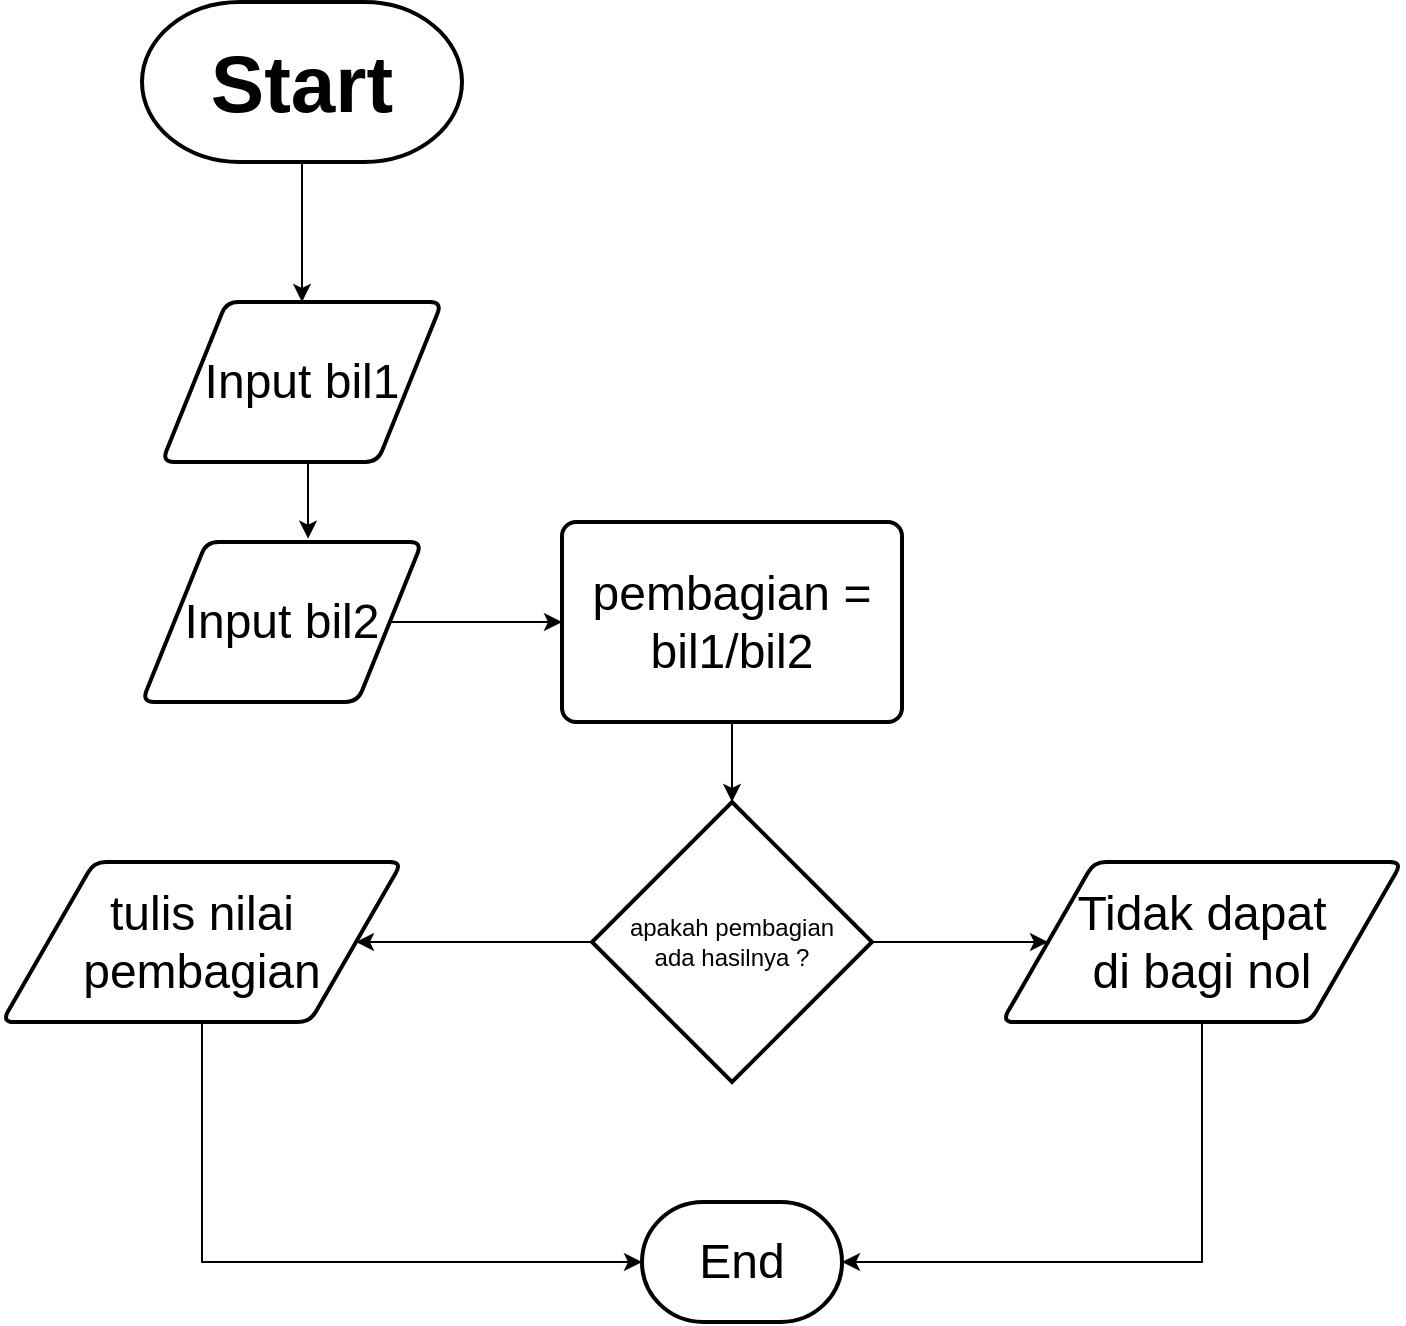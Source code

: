 <mxfile version="13.7.7" type="github">
  <diagram id="oz5weRvFCRklSf2JF1Bt" name="LKM PD4">
    <mxGraphModel dx="543" dy="775" grid="1" gridSize="10" guides="1" tooltips="1" connect="1" arrows="1" fold="1" page="1" pageScale="1" pageWidth="850" pageHeight="1100" math="0" shadow="0">
      <root>
        <mxCell id="0" />
        <mxCell id="1" parent="0" />
        <mxCell id="8O-H2GcqhOEYB3syv0Sq-9" style="edgeStyle=orthogonalEdgeStyle;rounded=0;orthogonalLoop=1;jettySize=auto;html=1;exitX=0.5;exitY=1;exitDx=0;exitDy=0;exitPerimeter=0;entryX=0.5;entryY=0;entryDx=0;entryDy=0;" edge="1" parent="1" source="8O-H2GcqhOEYB3syv0Sq-7" target="8O-H2GcqhOEYB3syv0Sq-8">
          <mxGeometry relative="1" as="geometry" />
        </mxCell>
        <mxCell id="8O-H2GcqhOEYB3syv0Sq-7" value="&lt;b&gt;&lt;font style=&quot;font-size: 40px&quot;&gt;Start&lt;/font&gt;&lt;/b&gt;" style="strokeWidth=2;html=1;shape=mxgraph.flowchart.terminator;whiteSpace=wrap;" vertex="1" parent="1">
          <mxGeometry x="160" y="80" width="160" height="80" as="geometry" />
        </mxCell>
        <mxCell id="8O-H2GcqhOEYB3syv0Sq-11" style="edgeStyle=orthogonalEdgeStyle;rounded=0;orthogonalLoop=1;jettySize=auto;html=1;exitX=0.5;exitY=1;exitDx=0;exitDy=0;entryX=0.593;entryY=-0.021;entryDx=0;entryDy=0;entryPerimeter=0;" edge="1" parent="1" source="8O-H2GcqhOEYB3syv0Sq-8" target="8O-H2GcqhOEYB3syv0Sq-10">
          <mxGeometry relative="1" as="geometry" />
        </mxCell>
        <mxCell id="8O-H2GcqhOEYB3syv0Sq-8" value="&lt;font style=&quot;font-size: 24px&quot;&gt;Input bil1&lt;/font&gt;" style="shape=parallelogram;html=1;strokeWidth=2;perimeter=parallelogramPerimeter;whiteSpace=wrap;rounded=1;arcSize=12;size=0.23;" vertex="1" parent="1">
          <mxGeometry x="170" y="230" width="140" height="80" as="geometry" />
        </mxCell>
        <mxCell id="8O-H2GcqhOEYB3syv0Sq-13" style="edgeStyle=orthogonalEdgeStyle;rounded=0;orthogonalLoop=1;jettySize=auto;html=1;exitX=1;exitY=0.5;exitDx=0;exitDy=0;entryX=0;entryY=0.5;entryDx=0;entryDy=0;" edge="1" parent="1" source="8O-H2GcqhOEYB3syv0Sq-10" target="8O-H2GcqhOEYB3syv0Sq-12">
          <mxGeometry relative="1" as="geometry" />
        </mxCell>
        <mxCell id="8O-H2GcqhOEYB3syv0Sq-10" value="&lt;font style=&quot;font-size: 24px&quot;&gt;Input bil2&lt;/font&gt;" style="shape=parallelogram;html=1;strokeWidth=2;perimeter=parallelogramPerimeter;whiteSpace=wrap;rounded=1;arcSize=12;size=0.23;" vertex="1" parent="1">
          <mxGeometry x="160" y="350" width="140" height="80" as="geometry" />
        </mxCell>
        <mxCell id="8O-H2GcqhOEYB3syv0Sq-15" style="edgeStyle=orthogonalEdgeStyle;rounded=0;orthogonalLoop=1;jettySize=auto;html=1;exitX=0.5;exitY=1;exitDx=0;exitDy=0;entryX=0.5;entryY=0;entryDx=0;entryDy=0;entryPerimeter=0;" edge="1" parent="1" source="8O-H2GcqhOEYB3syv0Sq-12" target="8O-H2GcqhOEYB3syv0Sq-14">
          <mxGeometry relative="1" as="geometry" />
        </mxCell>
        <mxCell id="8O-H2GcqhOEYB3syv0Sq-12" value="&lt;div&gt;&lt;font style=&quot;font-size: 24px&quot;&gt;pembagian =&lt;/font&gt;&lt;/div&gt;&lt;div&gt;&lt;font style=&quot;font-size: 24px&quot;&gt;bil1/bil2&lt;br&gt;&lt;/font&gt;&lt;/div&gt;" style="rounded=1;whiteSpace=wrap;html=1;absoluteArcSize=1;arcSize=14;strokeWidth=2;" vertex="1" parent="1">
          <mxGeometry x="370" y="340" width="170" height="100" as="geometry" />
        </mxCell>
        <mxCell id="8O-H2GcqhOEYB3syv0Sq-17" style="edgeStyle=orthogonalEdgeStyle;rounded=0;orthogonalLoop=1;jettySize=auto;html=1;exitX=1;exitY=0.5;exitDx=0;exitDy=0;exitPerimeter=0;entryX=0;entryY=0.5;entryDx=0;entryDy=0;" edge="1" parent="1" source="8O-H2GcqhOEYB3syv0Sq-14" target="8O-H2GcqhOEYB3syv0Sq-16">
          <mxGeometry relative="1" as="geometry" />
        </mxCell>
        <mxCell id="8O-H2GcqhOEYB3syv0Sq-19" style="edgeStyle=orthogonalEdgeStyle;rounded=0;orthogonalLoop=1;jettySize=auto;html=1;exitX=0;exitY=0.5;exitDx=0;exitDy=0;exitPerimeter=0;" edge="1" parent="1" source="8O-H2GcqhOEYB3syv0Sq-14" target="8O-H2GcqhOEYB3syv0Sq-18">
          <mxGeometry relative="1" as="geometry" />
        </mxCell>
        <mxCell id="8O-H2GcqhOEYB3syv0Sq-14" value="&lt;div&gt;apakah pembagian&lt;/div&gt;&lt;div&gt;ada hasilnya ?&lt;br&gt;&lt;/div&gt;" style="strokeWidth=2;html=1;shape=mxgraph.flowchart.decision;whiteSpace=wrap;" vertex="1" parent="1">
          <mxGeometry x="385" y="480" width="140" height="140" as="geometry" />
        </mxCell>
        <mxCell id="8O-H2GcqhOEYB3syv0Sq-22" style="edgeStyle=orthogonalEdgeStyle;rounded=0;orthogonalLoop=1;jettySize=auto;html=1;exitX=0.5;exitY=1;exitDx=0;exitDy=0;entryX=1;entryY=0.5;entryDx=0;entryDy=0;entryPerimeter=0;" edge="1" parent="1" source="8O-H2GcqhOEYB3syv0Sq-16" target="8O-H2GcqhOEYB3syv0Sq-20">
          <mxGeometry relative="1" as="geometry" />
        </mxCell>
        <mxCell id="8O-H2GcqhOEYB3syv0Sq-16" value="&lt;div style=&quot;font-size: 24px&quot;&gt;&lt;font style=&quot;font-size: 24px&quot;&gt;Tidak dapat&lt;/font&gt;&lt;/div&gt;&lt;div style=&quot;font-size: 24px&quot;&gt;&lt;font style=&quot;font-size: 24px&quot;&gt;di bagi nol&lt;br&gt;&lt;/font&gt;&lt;/div&gt;" style="shape=parallelogram;html=1;strokeWidth=2;perimeter=parallelogramPerimeter;whiteSpace=wrap;rounded=1;arcSize=12;size=0.23;" vertex="1" parent="1">
          <mxGeometry x="590" y="510" width="200" height="80" as="geometry" />
        </mxCell>
        <mxCell id="8O-H2GcqhOEYB3syv0Sq-21" style="edgeStyle=orthogonalEdgeStyle;rounded=0;orthogonalLoop=1;jettySize=auto;html=1;exitX=0.5;exitY=1;exitDx=0;exitDy=0;entryX=0;entryY=0.5;entryDx=0;entryDy=0;entryPerimeter=0;" edge="1" parent="1" source="8O-H2GcqhOEYB3syv0Sq-18" target="8O-H2GcqhOEYB3syv0Sq-20">
          <mxGeometry relative="1" as="geometry" />
        </mxCell>
        <mxCell id="8O-H2GcqhOEYB3syv0Sq-18" value="&lt;div style=&quot;font-size: 24px&quot;&gt;&lt;font style=&quot;font-size: 24px&quot;&gt;tulis nilai&lt;/font&gt;&lt;/div&gt;&lt;div style=&quot;font-size: 24px&quot;&gt;&lt;font style=&quot;font-size: 24px&quot;&gt; pembagian&lt;/font&gt;&lt;/div&gt;" style="shape=parallelogram;html=1;strokeWidth=2;perimeter=parallelogramPerimeter;whiteSpace=wrap;rounded=1;arcSize=12;size=0.23;" vertex="1" parent="1">
          <mxGeometry x="90" y="510" width="200" height="80" as="geometry" />
        </mxCell>
        <mxCell id="8O-H2GcqhOEYB3syv0Sq-20" value="&lt;font style=&quot;font-size: 24px&quot;&gt;End&lt;/font&gt;" style="strokeWidth=2;html=1;shape=mxgraph.flowchart.terminator;whiteSpace=wrap;" vertex="1" parent="1">
          <mxGeometry x="410" y="680" width="100" height="60" as="geometry" />
        </mxCell>
      </root>
    </mxGraphModel>
  </diagram>
</mxfile>
